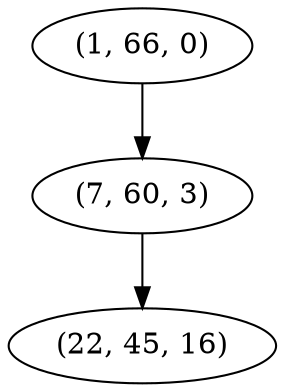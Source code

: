 digraph tree {
    "(1, 66, 0)";
    "(7, 60, 3)";
    "(22, 45, 16)";
    "(1, 66, 0)" -> "(7, 60, 3)";
    "(7, 60, 3)" -> "(22, 45, 16)";
}
